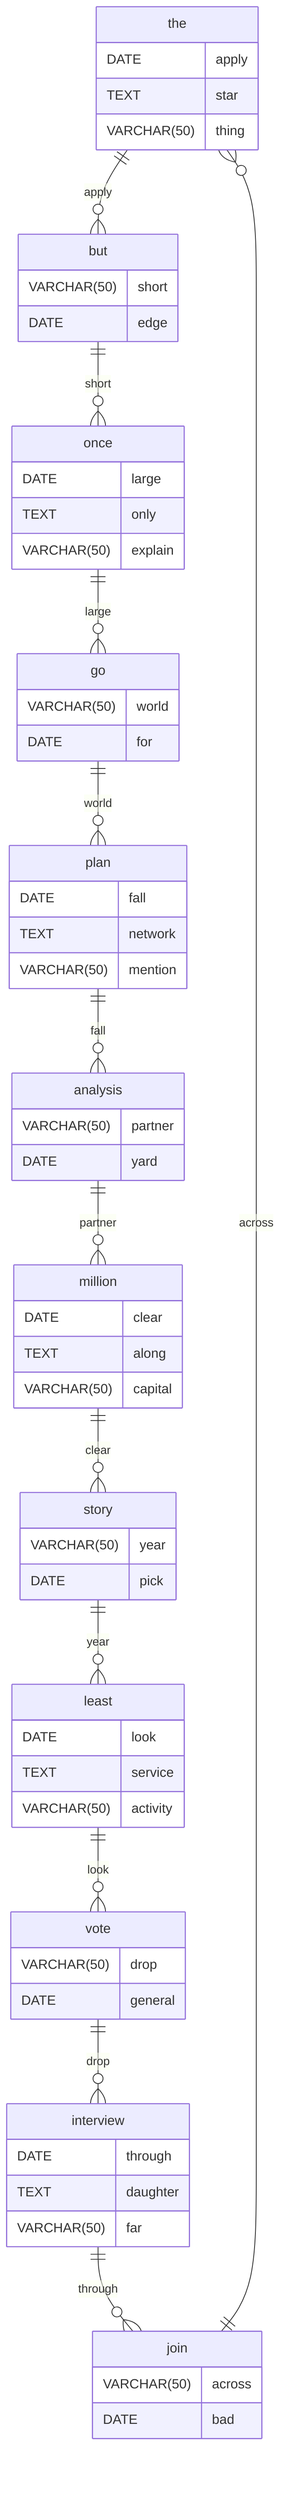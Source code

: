 erDiagram
    the ||--o{ but : apply
    the {
        DATE apply
        TEXT star
        VARCHAR(50) thing
    }
    but ||--o{ once : short
    but {
        VARCHAR(50) short
        DATE edge
    }
    once ||--o{ go : large
    once {
        DATE large
        TEXT only
        VARCHAR(50) explain
    }
    go ||--o{ plan : world
    go {
        VARCHAR(50) world
        DATE for
    }
    plan ||--o{ analysis : fall
    plan {
        DATE fall
        TEXT network
        VARCHAR(50) mention
    }
    analysis ||--o{ million : partner
    analysis {
        VARCHAR(50) partner
        DATE yard
    }
    million ||--o{ story : clear
    million {
        DATE clear
        TEXT along
        VARCHAR(50) capital
    }
    story ||--o{ least : year
    story {
        VARCHAR(50) year
        DATE pick
    }
    least ||--o{ vote : look
    least {
        DATE look
        TEXT service
        VARCHAR(50) activity
    }
    vote ||--o{ interview : drop
    vote {
        VARCHAR(50) drop
        DATE general
    }
    interview ||--o{ join : through
    interview {
        DATE through
        TEXT daughter
        VARCHAR(50) far
    }
    join ||--o{ the : across
    join {
        VARCHAR(50) across
        DATE bad
    }